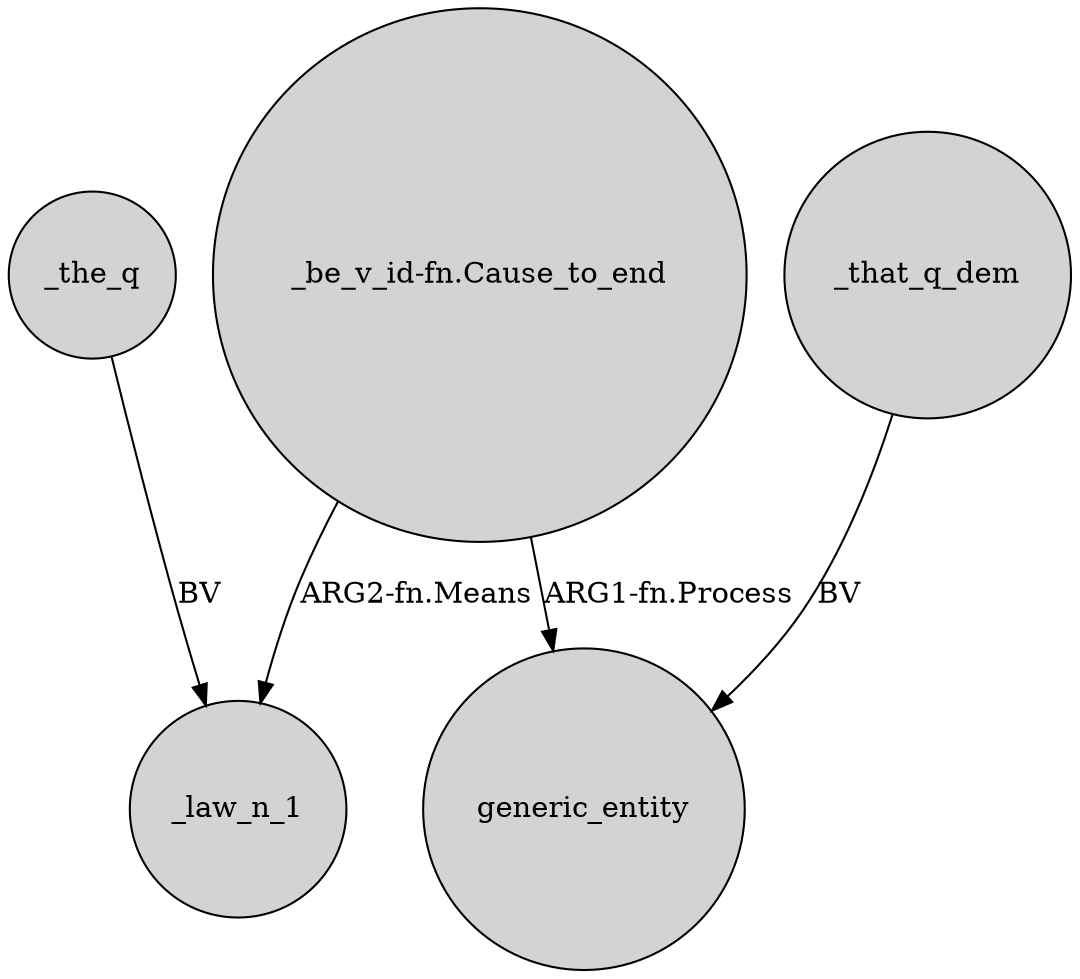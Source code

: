 digraph {
	node [shape=circle style=filled]
	"_be_v_id-fn.Cause_to_end" -> _law_n_1 [label="ARG2-fn.Means"]
	_the_q -> _law_n_1 [label=BV]
	"_be_v_id-fn.Cause_to_end" -> generic_entity [label="ARG1-fn.Process"]
	_that_q_dem -> generic_entity [label=BV]
}
